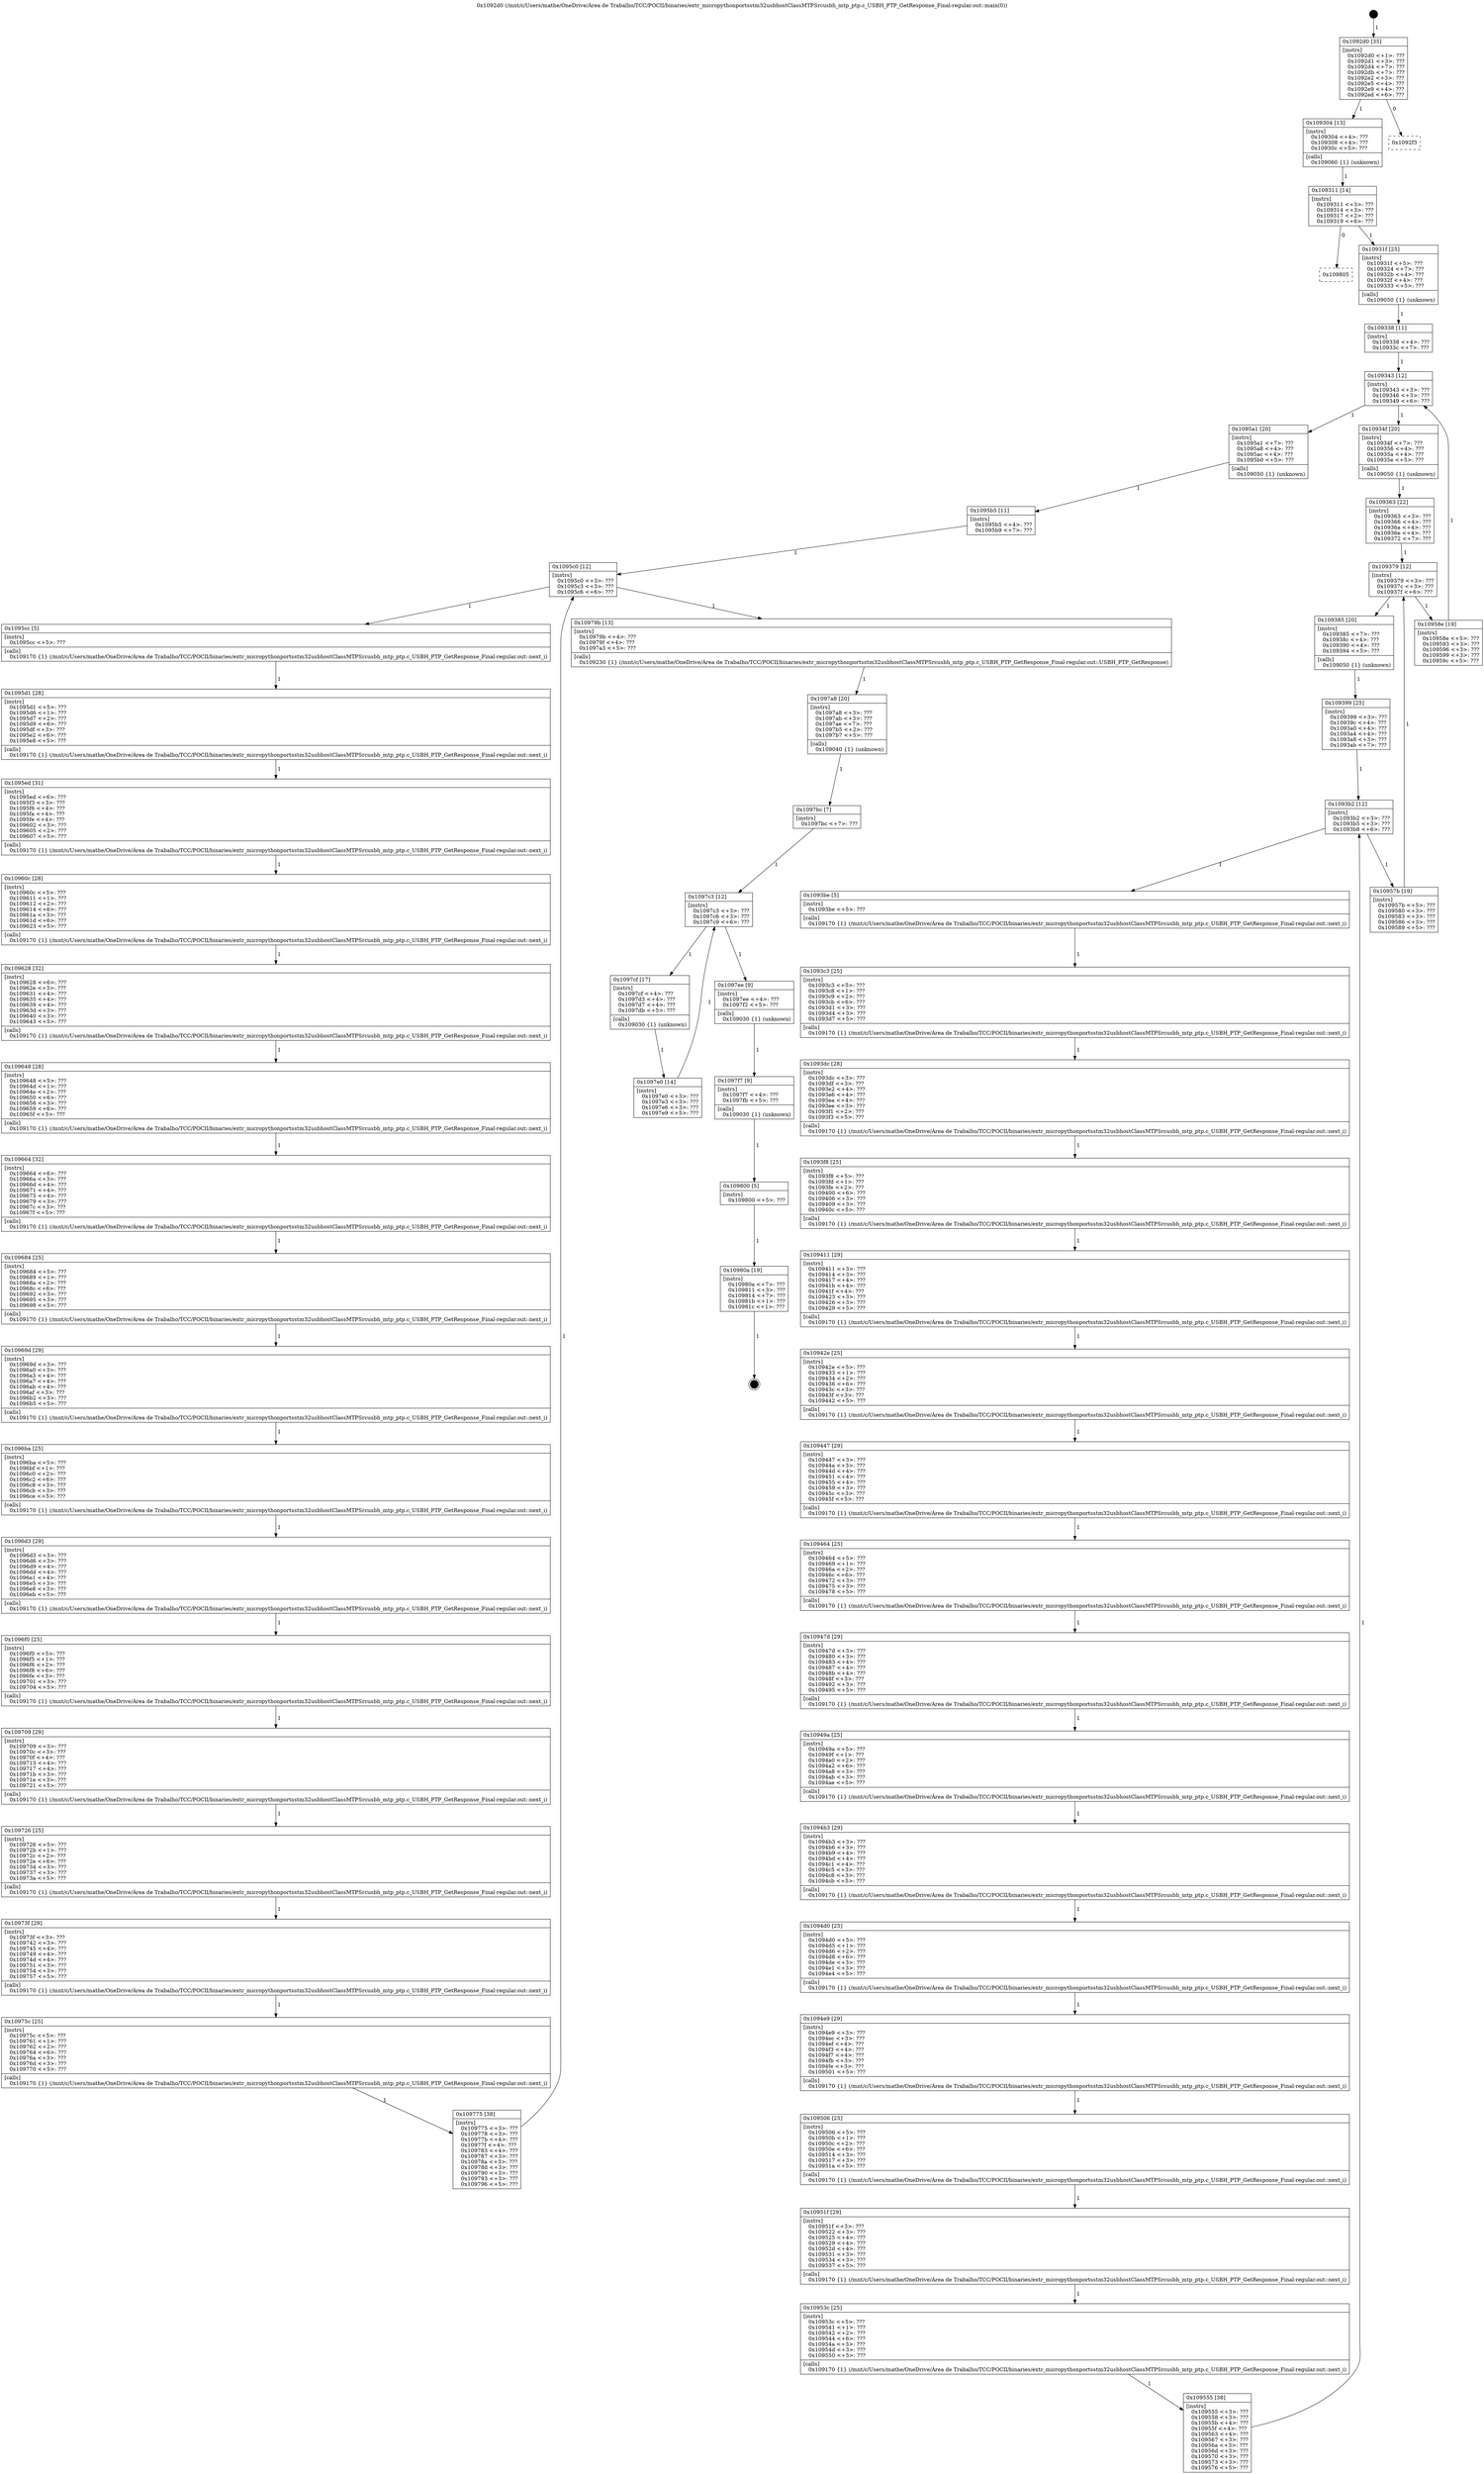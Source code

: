 digraph "0x1092d0" {
  label = "0x1092d0 (/mnt/c/Users/mathe/OneDrive/Área de Trabalho/TCC/POCII/binaries/extr_micropythonportsstm32usbhostClassMTPSrcusbh_mtp_ptp.c_USBH_PTP_GetResponse_Final-regular.out::main(0))"
  labelloc = "t"
  node[shape=record]

  Entry [label="",width=0.3,height=0.3,shape=circle,fillcolor=black,style=filled]
  "0x1092d0" [label="{
     0x1092d0 [35]\l
     | [instrs]\l
     &nbsp;&nbsp;0x1092d0 \<+1\>: ???\l
     &nbsp;&nbsp;0x1092d1 \<+3\>: ???\l
     &nbsp;&nbsp;0x1092d4 \<+7\>: ???\l
     &nbsp;&nbsp;0x1092db \<+7\>: ???\l
     &nbsp;&nbsp;0x1092e2 \<+3\>: ???\l
     &nbsp;&nbsp;0x1092e5 \<+4\>: ???\l
     &nbsp;&nbsp;0x1092e9 \<+4\>: ???\l
     &nbsp;&nbsp;0x1092ed \<+6\>: ???\l
  }"]
  "0x109304" [label="{
     0x109304 [13]\l
     | [instrs]\l
     &nbsp;&nbsp;0x109304 \<+4\>: ???\l
     &nbsp;&nbsp;0x109308 \<+4\>: ???\l
     &nbsp;&nbsp;0x10930c \<+5\>: ???\l
     | [calls]\l
     &nbsp;&nbsp;0x109060 \{1\} (unknown)\l
  }"]
  "0x1092f3" [label="{
     0x1092f3\l
  }", style=dashed]
  "0x109311" [label="{
     0x109311 [14]\l
     | [instrs]\l
     &nbsp;&nbsp;0x109311 \<+3\>: ???\l
     &nbsp;&nbsp;0x109314 \<+3\>: ???\l
     &nbsp;&nbsp;0x109317 \<+2\>: ???\l
     &nbsp;&nbsp;0x109319 \<+6\>: ???\l
  }"]
  "0x109805" [label="{
     0x109805\l
  }", style=dashed]
  "0x10931f" [label="{
     0x10931f [25]\l
     | [instrs]\l
     &nbsp;&nbsp;0x10931f \<+5\>: ???\l
     &nbsp;&nbsp;0x109324 \<+7\>: ???\l
     &nbsp;&nbsp;0x10932b \<+4\>: ???\l
     &nbsp;&nbsp;0x10932f \<+4\>: ???\l
     &nbsp;&nbsp;0x109333 \<+5\>: ???\l
     | [calls]\l
     &nbsp;&nbsp;0x109050 \{1\} (unknown)\l
  }"]
  Exit [label="",width=0.3,height=0.3,shape=circle,fillcolor=black,style=filled,peripheries=2]
  "0x109343" [label="{
     0x109343 [12]\l
     | [instrs]\l
     &nbsp;&nbsp;0x109343 \<+3\>: ???\l
     &nbsp;&nbsp;0x109346 \<+3\>: ???\l
     &nbsp;&nbsp;0x109349 \<+6\>: ???\l
  }"]
  "0x1095a1" [label="{
     0x1095a1 [20]\l
     | [instrs]\l
     &nbsp;&nbsp;0x1095a1 \<+7\>: ???\l
     &nbsp;&nbsp;0x1095a8 \<+4\>: ???\l
     &nbsp;&nbsp;0x1095ac \<+4\>: ???\l
     &nbsp;&nbsp;0x1095b0 \<+5\>: ???\l
     | [calls]\l
     &nbsp;&nbsp;0x109050 \{1\} (unknown)\l
  }"]
  "0x10934f" [label="{
     0x10934f [20]\l
     | [instrs]\l
     &nbsp;&nbsp;0x10934f \<+7\>: ???\l
     &nbsp;&nbsp;0x109356 \<+4\>: ???\l
     &nbsp;&nbsp;0x10935a \<+4\>: ???\l
     &nbsp;&nbsp;0x10935e \<+5\>: ???\l
     | [calls]\l
     &nbsp;&nbsp;0x109050 \{1\} (unknown)\l
  }"]
  "0x109379" [label="{
     0x109379 [12]\l
     | [instrs]\l
     &nbsp;&nbsp;0x109379 \<+3\>: ???\l
     &nbsp;&nbsp;0x10937c \<+3\>: ???\l
     &nbsp;&nbsp;0x10937f \<+6\>: ???\l
  }"]
  "0x10958e" [label="{
     0x10958e [19]\l
     | [instrs]\l
     &nbsp;&nbsp;0x10958e \<+5\>: ???\l
     &nbsp;&nbsp;0x109593 \<+3\>: ???\l
     &nbsp;&nbsp;0x109596 \<+3\>: ???\l
     &nbsp;&nbsp;0x109599 \<+3\>: ???\l
     &nbsp;&nbsp;0x10959c \<+5\>: ???\l
  }"]
  "0x109385" [label="{
     0x109385 [20]\l
     | [instrs]\l
     &nbsp;&nbsp;0x109385 \<+7\>: ???\l
     &nbsp;&nbsp;0x10938c \<+4\>: ???\l
     &nbsp;&nbsp;0x109390 \<+4\>: ???\l
     &nbsp;&nbsp;0x109394 \<+5\>: ???\l
     | [calls]\l
     &nbsp;&nbsp;0x109050 \{1\} (unknown)\l
  }"]
  "0x1093b2" [label="{
     0x1093b2 [12]\l
     | [instrs]\l
     &nbsp;&nbsp;0x1093b2 \<+3\>: ???\l
     &nbsp;&nbsp;0x1093b5 \<+3\>: ???\l
     &nbsp;&nbsp;0x1093b8 \<+6\>: ???\l
  }"]
  "0x10957b" [label="{
     0x10957b [19]\l
     | [instrs]\l
     &nbsp;&nbsp;0x10957b \<+5\>: ???\l
     &nbsp;&nbsp;0x109580 \<+3\>: ???\l
     &nbsp;&nbsp;0x109583 \<+3\>: ???\l
     &nbsp;&nbsp;0x109586 \<+3\>: ???\l
     &nbsp;&nbsp;0x109589 \<+5\>: ???\l
  }"]
  "0x1093be" [label="{
     0x1093be [5]\l
     | [instrs]\l
     &nbsp;&nbsp;0x1093be \<+5\>: ???\l
     | [calls]\l
     &nbsp;&nbsp;0x109170 \{1\} (/mnt/c/Users/mathe/OneDrive/Área de Trabalho/TCC/POCII/binaries/extr_micropythonportsstm32usbhostClassMTPSrcusbh_mtp_ptp.c_USBH_PTP_GetResponse_Final-regular.out::next_i)\l
  }"]
  "0x1093c3" [label="{
     0x1093c3 [25]\l
     | [instrs]\l
     &nbsp;&nbsp;0x1093c3 \<+5\>: ???\l
     &nbsp;&nbsp;0x1093c8 \<+1\>: ???\l
     &nbsp;&nbsp;0x1093c9 \<+2\>: ???\l
     &nbsp;&nbsp;0x1093cb \<+6\>: ???\l
     &nbsp;&nbsp;0x1093d1 \<+3\>: ???\l
     &nbsp;&nbsp;0x1093d4 \<+3\>: ???\l
     &nbsp;&nbsp;0x1093d7 \<+5\>: ???\l
     | [calls]\l
     &nbsp;&nbsp;0x109170 \{1\} (/mnt/c/Users/mathe/OneDrive/Área de Trabalho/TCC/POCII/binaries/extr_micropythonportsstm32usbhostClassMTPSrcusbh_mtp_ptp.c_USBH_PTP_GetResponse_Final-regular.out::next_i)\l
  }"]
  "0x1093dc" [label="{
     0x1093dc [28]\l
     | [instrs]\l
     &nbsp;&nbsp;0x1093dc \<+3\>: ???\l
     &nbsp;&nbsp;0x1093df \<+3\>: ???\l
     &nbsp;&nbsp;0x1093e2 \<+4\>: ???\l
     &nbsp;&nbsp;0x1093e6 \<+4\>: ???\l
     &nbsp;&nbsp;0x1093ea \<+4\>: ???\l
     &nbsp;&nbsp;0x1093ee \<+3\>: ???\l
     &nbsp;&nbsp;0x1093f1 \<+2\>: ???\l
     &nbsp;&nbsp;0x1093f3 \<+5\>: ???\l
     | [calls]\l
     &nbsp;&nbsp;0x109170 \{1\} (/mnt/c/Users/mathe/OneDrive/Área de Trabalho/TCC/POCII/binaries/extr_micropythonportsstm32usbhostClassMTPSrcusbh_mtp_ptp.c_USBH_PTP_GetResponse_Final-regular.out::next_i)\l
  }"]
  "0x1093f8" [label="{
     0x1093f8 [25]\l
     | [instrs]\l
     &nbsp;&nbsp;0x1093f8 \<+5\>: ???\l
     &nbsp;&nbsp;0x1093fd \<+1\>: ???\l
     &nbsp;&nbsp;0x1093fe \<+2\>: ???\l
     &nbsp;&nbsp;0x109400 \<+6\>: ???\l
     &nbsp;&nbsp;0x109406 \<+3\>: ???\l
     &nbsp;&nbsp;0x109409 \<+3\>: ???\l
     &nbsp;&nbsp;0x10940c \<+5\>: ???\l
     | [calls]\l
     &nbsp;&nbsp;0x109170 \{1\} (/mnt/c/Users/mathe/OneDrive/Área de Trabalho/TCC/POCII/binaries/extr_micropythonportsstm32usbhostClassMTPSrcusbh_mtp_ptp.c_USBH_PTP_GetResponse_Final-regular.out::next_i)\l
  }"]
  "0x109411" [label="{
     0x109411 [29]\l
     | [instrs]\l
     &nbsp;&nbsp;0x109411 \<+3\>: ???\l
     &nbsp;&nbsp;0x109414 \<+3\>: ???\l
     &nbsp;&nbsp;0x109417 \<+4\>: ???\l
     &nbsp;&nbsp;0x10941b \<+4\>: ???\l
     &nbsp;&nbsp;0x10941f \<+4\>: ???\l
     &nbsp;&nbsp;0x109423 \<+3\>: ???\l
     &nbsp;&nbsp;0x109426 \<+3\>: ???\l
     &nbsp;&nbsp;0x109429 \<+5\>: ???\l
     | [calls]\l
     &nbsp;&nbsp;0x109170 \{1\} (/mnt/c/Users/mathe/OneDrive/Área de Trabalho/TCC/POCII/binaries/extr_micropythonportsstm32usbhostClassMTPSrcusbh_mtp_ptp.c_USBH_PTP_GetResponse_Final-regular.out::next_i)\l
  }"]
  "0x10942e" [label="{
     0x10942e [25]\l
     | [instrs]\l
     &nbsp;&nbsp;0x10942e \<+5\>: ???\l
     &nbsp;&nbsp;0x109433 \<+1\>: ???\l
     &nbsp;&nbsp;0x109434 \<+2\>: ???\l
     &nbsp;&nbsp;0x109436 \<+6\>: ???\l
     &nbsp;&nbsp;0x10943c \<+3\>: ???\l
     &nbsp;&nbsp;0x10943f \<+3\>: ???\l
     &nbsp;&nbsp;0x109442 \<+5\>: ???\l
     | [calls]\l
     &nbsp;&nbsp;0x109170 \{1\} (/mnt/c/Users/mathe/OneDrive/Área de Trabalho/TCC/POCII/binaries/extr_micropythonportsstm32usbhostClassMTPSrcusbh_mtp_ptp.c_USBH_PTP_GetResponse_Final-regular.out::next_i)\l
  }"]
  "0x109447" [label="{
     0x109447 [29]\l
     | [instrs]\l
     &nbsp;&nbsp;0x109447 \<+3\>: ???\l
     &nbsp;&nbsp;0x10944a \<+3\>: ???\l
     &nbsp;&nbsp;0x10944d \<+4\>: ???\l
     &nbsp;&nbsp;0x109451 \<+4\>: ???\l
     &nbsp;&nbsp;0x109455 \<+4\>: ???\l
     &nbsp;&nbsp;0x109459 \<+3\>: ???\l
     &nbsp;&nbsp;0x10945c \<+3\>: ???\l
     &nbsp;&nbsp;0x10945f \<+5\>: ???\l
     | [calls]\l
     &nbsp;&nbsp;0x109170 \{1\} (/mnt/c/Users/mathe/OneDrive/Área de Trabalho/TCC/POCII/binaries/extr_micropythonportsstm32usbhostClassMTPSrcusbh_mtp_ptp.c_USBH_PTP_GetResponse_Final-regular.out::next_i)\l
  }"]
  "0x109464" [label="{
     0x109464 [25]\l
     | [instrs]\l
     &nbsp;&nbsp;0x109464 \<+5\>: ???\l
     &nbsp;&nbsp;0x109469 \<+1\>: ???\l
     &nbsp;&nbsp;0x10946a \<+2\>: ???\l
     &nbsp;&nbsp;0x10946c \<+6\>: ???\l
     &nbsp;&nbsp;0x109472 \<+3\>: ???\l
     &nbsp;&nbsp;0x109475 \<+3\>: ???\l
     &nbsp;&nbsp;0x109478 \<+5\>: ???\l
     | [calls]\l
     &nbsp;&nbsp;0x109170 \{1\} (/mnt/c/Users/mathe/OneDrive/Área de Trabalho/TCC/POCII/binaries/extr_micropythonportsstm32usbhostClassMTPSrcusbh_mtp_ptp.c_USBH_PTP_GetResponse_Final-regular.out::next_i)\l
  }"]
  "0x10947d" [label="{
     0x10947d [29]\l
     | [instrs]\l
     &nbsp;&nbsp;0x10947d \<+3\>: ???\l
     &nbsp;&nbsp;0x109480 \<+3\>: ???\l
     &nbsp;&nbsp;0x109483 \<+4\>: ???\l
     &nbsp;&nbsp;0x109487 \<+4\>: ???\l
     &nbsp;&nbsp;0x10948b \<+4\>: ???\l
     &nbsp;&nbsp;0x10948f \<+3\>: ???\l
     &nbsp;&nbsp;0x109492 \<+3\>: ???\l
     &nbsp;&nbsp;0x109495 \<+5\>: ???\l
     | [calls]\l
     &nbsp;&nbsp;0x109170 \{1\} (/mnt/c/Users/mathe/OneDrive/Área de Trabalho/TCC/POCII/binaries/extr_micropythonportsstm32usbhostClassMTPSrcusbh_mtp_ptp.c_USBH_PTP_GetResponse_Final-regular.out::next_i)\l
  }"]
  "0x10949a" [label="{
     0x10949a [25]\l
     | [instrs]\l
     &nbsp;&nbsp;0x10949a \<+5\>: ???\l
     &nbsp;&nbsp;0x10949f \<+1\>: ???\l
     &nbsp;&nbsp;0x1094a0 \<+2\>: ???\l
     &nbsp;&nbsp;0x1094a2 \<+6\>: ???\l
     &nbsp;&nbsp;0x1094a8 \<+3\>: ???\l
     &nbsp;&nbsp;0x1094ab \<+3\>: ???\l
     &nbsp;&nbsp;0x1094ae \<+5\>: ???\l
     | [calls]\l
     &nbsp;&nbsp;0x109170 \{1\} (/mnt/c/Users/mathe/OneDrive/Área de Trabalho/TCC/POCII/binaries/extr_micropythonportsstm32usbhostClassMTPSrcusbh_mtp_ptp.c_USBH_PTP_GetResponse_Final-regular.out::next_i)\l
  }"]
  "0x1094b3" [label="{
     0x1094b3 [29]\l
     | [instrs]\l
     &nbsp;&nbsp;0x1094b3 \<+3\>: ???\l
     &nbsp;&nbsp;0x1094b6 \<+3\>: ???\l
     &nbsp;&nbsp;0x1094b9 \<+4\>: ???\l
     &nbsp;&nbsp;0x1094bd \<+4\>: ???\l
     &nbsp;&nbsp;0x1094c1 \<+4\>: ???\l
     &nbsp;&nbsp;0x1094c5 \<+3\>: ???\l
     &nbsp;&nbsp;0x1094c8 \<+3\>: ???\l
     &nbsp;&nbsp;0x1094cb \<+5\>: ???\l
     | [calls]\l
     &nbsp;&nbsp;0x109170 \{1\} (/mnt/c/Users/mathe/OneDrive/Área de Trabalho/TCC/POCII/binaries/extr_micropythonportsstm32usbhostClassMTPSrcusbh_mtp_ptp.c_USBH_PTP_GetResponse_Final-regular.out::next_i)\l
  }"]
  "0x1094d0" [label="{
     0x1094d0 [25]\l
     | [instrs]\l
     &nbsp;&nbsp;0x1094d0 \<+5\>: ???\l
     &nbsp;&nbsp;0x1094d5 \<+1\>: ???\l
     &nbsp;&nbsp;0x1094d6 \<+2\>: ???\l
     &nbsp;&nbsp;0x1094d8 \<+6\>: ???\l
     &nbsp;&nbsp;0x1094de \<+3\>: ???\l
     &nbsp;&nbsp;0x1094e1 \<+3\>: ???\l
     &nbsp;&nbsp;0x1094e4 \<+5\>: ???\l
     | [calls]\l
     &nbsp;&nbsp;0x109170 \{1\} (/mnt/c/Users/mathe/OneDrive/Área de Trabalho/TCC/POCII/binaries/extr_micropythonportsstm32usbhostClassMTPSrcusbh_mtp_ptp.c_USBH_PTP_GetResponse_Final-regular.out::next_i)\l
  }"]
  "0x1094e9" [label="{
     0x1094e9 [29]\l
     | [instrs]\l
     &nbsp;&nbsp;0x1094e9 \<+3\>: ???\l
     &nbsp;&nbsp;0x1094ec \<+3\>: ???\l
     &nbsp;&nbsp;0x1094ef \<+4\>: ???\l
     &nbsp;&nbsp;0x1094f3 \<+4\>: ???\l
     &nbsp;&nbsp;0x1094f7 \<+4\>: ???\l
     &nbsp;&nbsp;0x1094fb \<+3\>: ???\l
     &nbsp;&nbsp;0x1094fe \<+3\>: ???\l
     &nbsp;&nbsp;0x109501 \<+5\>: ???\l
     | [calls]\l
     &nbsp;&nbsp;0x109170 \{1\} (/mnt/c/Users/mathe/OneDrive/Área de Trabalho/TCC/POCII/binaries/extr_micropythonportsstm32usbhostClassMTPSrcusbh_mtp_ptp.c_USBH_PTP_GetResponse_Final-regular.out::next_i)\l
  }"]
  "0x109506" [label="{
     0x109506 [25]\l
     | [instrs]\l
     &nbsp;&nbsp;0x109506 \<+5\>: ???\l
     &nbsp;&nbsp;0x10950b \<+1\>: ???\l
     &nbsp;&nbsp;0x10950c \<+2\>: ???\l
     &nbsp;&nbsp;0x10950e \<+6\>: ???\l
     &nbsp;&nbsp;0x109514 \<+3\>: ???\l
     &nbsp;&nbsp;0x109517 \<+3\>: ???\l
     &nbsp;&nbsp;0x10951a \<+5\>: ???\l
     | [calls]\l
     &nbsp;&nbsp;0x109170 \{1\} (/mnt/c/Users/mathe/OneDrive/Área de Trabalho/TCC/POCII/binaries/extr_micropythonportsstm32usbhostClassMTPSrcusbh_mtp_ptp.c_USBH_PTP_GetResponse_Final-regular.out::next_i)\l
  }"]
  "0x10951f" [label="{
     0x10951f [29]\l
     | [instrs]\l
     &nbsp;&nbsp;0x10951f \<+3\>: ???\l
     &nbsp;&nbsp;0x109522 \<+3\>: ???\l
     &nbsp;&nbsp;0x109525 \<+4\>: ???\l
     &nbsp;&nbsp;0x109529 \<+4\>: ???\l
     &nbsp;&nbsp;0x10952d \<+4\>: ???\l
     &nbsp;&nbsp;0x109531 \<+3\>: ???\l
     &nbsp;&nbsp;0x109534 \<+3\>: ???\l
     &nbsp;&nbsp;0x109537 \<+5\>: ???\l
     | [calls]\l
     &nbsp;&nbsp;0x109170 \{1\} (/mnt/c/Users/mathe/OneDrive/Área de Trabalho/TCC/POCII/binaries/extr_micropythonportsstm32usbhostClassMTPSrcusbh_mtp_ptp.c_USBH_PTP_GetResponse_Final-regular.out::next_i)\l
  }"]
  "0x10953c" [label="{
     0x10953c [25]\l
     | [instrs]\l
     &nbsp;&nbsp;0x10953c \<+5\>: ???\l
     &nbsp;&nbsp;0x109541 \<+1\>: ???\l
     &nbsp;&nbsp;0x109542 \<+2\>: ???\l
     &nbsp;&nbsp;0x109544 \<+6\>: ???\l
     &nbsp;&nbsp;0x10954a \<+3\>: ???\l
     &nbsp;&nbsp;0x10954d \<+3\>: ???\l
     &nbsp;&nbsp;0x109550 \<+5\>: ???\l
     | [calls]\l
     &nbsp;&nbsp;0x109170 \{1\} (/mnt/c/Users/mathe/OneDrive/Área de Trabalho/TCC/POCII/binaries/extr_micropythonportsstm32usbhostClassMTPSrcusbh_mtp_ptp.c_USBH_PTP_GetResponse_Final-regular.out::next_i)\l
  }"]
  "0x109555" [label="{
     0x109555 [38]\l
     | [instrs]\l
     &nbsp;&nbsp;0x109555 \<+3\>: ???\l
     &nbsp;&nbsp;0x109558 \<+3\>: ???\l
     &nbsp;&nbsp;0x10955b \<+4\>: ???\l
     &nbsp;&nbsp;0x10955f \<+4\>: ???\l
     &nbsp;&nbsp;0x109563 \<+4\>: ???\l
     &nbsp;&nbsp;0x109567 \<+3\>: ???\l
     &nbsp;&nbsp;0x10956a \<+3\>: ???\l
     &nbsp;&nbsp;0x10956d \<+3\>: ???\l
     &nbsp;&nbsp;0x109570 \<+3\>: ???\l
     &nbsp;&nbsp;0x109573 \<+3\>: ???\l
     &nbsp;&nbsp;0x109576 \<+5\>: ???\l
  }"]
  "0x109399" [label="{
     0x109399 [25]\l
     | [instrs]\l
     &nbsp;&nbsp;0x109399 \<+3\>: ???\l
     &nbsp;&nbsp;0x10939c \<+4\>: ???\l
     &nbsp;&nbsp;0x1093a0 \<+4\>: ???\l
     &nbsp;&nbsp;0x1093a4 \<+4\>: ???\l
     &nbsp;&nbsp;0x1093a8 \<+3\>: ???\l
     &nbsp;&nbsp;0x1093ab \<+7\>: ???\l
  }"]
  "0x10980a" [label="{
     0x10980a [19]\l
     | [instrs]\l
     &nbsp;&nbsp;0x10980a \<+7\>: ???\l
     &nbsp;&nbsp;0x109811 \<+3\>: ???\l
     &nbsp;&nbsp;0x109814 \<+7\>: ???\l
     &nbsp;&nbsp;0x10981b \<+1\>: ???\l
     &nbsp;&nbsp;0x10981c \<+1\>: ???\l
  }"]
  "0x109363" [label="{
     0x109363 [22]\l
     | [instrs]\l
     &nbsp;&nbsp;0x109363 \<+3\>: ???\l
     &nbsp;&nbsp;0x109366 \<+4\>: ???\l
     &nbsp;&nbsp;0x10936a \<+4\>: ???\l
     &nbsp;&nbsp;0x10936e \<+4\>: ???\l
     &nbsp;&nbsp;0x109372 \<+7\>: ???\l
  }"]
  "0x109800" [label="{
     0x109800 [5]\l
     | [instrs]\l
     &nbsp;&nbsp;0x109800 \<+5\>: ???\l
  }"]
  "0x109338" [label="{
     0x109338 [11]\l
     | [instrs]\l
     &nbsp;&nbsp;0x109338 \<+4\>: ???\l
     &nbsp;&nbsp;0x10933c \<+7\>: ???\l
  }"]
  "0x1095c0" [label="{
     0x1095c0 [12]\l
     | [instrs]\l
     &nbsp;&nbsp;0x1095c0 \<+3\>: ???\l
     &nbsp;&nbsp;0x1095c3 \<+3\>: ???\l
     &nbsp;&nbsp;0x1095c6 \<+6\>: ???\l
  }"]
  "0x10979b" [label="{
     0x10979b [13]\l
     | [instrs]\l
     &nbsp;&nbsp;0x10979b \<+4\>: ???\l
     &nbsp;&nbsp;0x10979f \<+4\>: ???\l
     &nbsp;&nbsp;0x1097a3 \<+5\>: ???\l
     | [calls]\l
     &nbsp;&nbsp;0x109230 \{1\} (/mnt/c/Users/mathe/OneDrive/Área de Trabalho/TCC/POCII/binaries/extr_micropythonportsstm32usbhostClassMTPSrcusbh_mtp_ptp.c_USBH_PTP_GetResponse_Final-regular.out::USBH_PTP_GetResponse)\l
  }"]
  "0x1095cc" [label="{
     0x1095cc [5]\l
     | [instrs]\l
     &nbsp;&nbsp;0x1095cc \<+5\>: ???\l
     | [calls]\l
     &nbsp;&nbsp;0x109170 \{1\} (/mnt/c/Users/mathe/OneDrive/Área de Trabalho/TCC/POCII/binaries/extr_micropythonportsstm32usbhostClassMTPSrcusbh_mtp_ptp.c_USBH_PTP_GetResponse_Final-regular.out::next_i)\l
  }"]
  "0x1095d1" [label="{
     0x1095d1 [28]\l
     | [instrs]\l
     &nbsp;&nbsp;0x1095d1 \<+5\>: ???\l
     &nbsp;&nbsp;0x1095d6 \<+1\>: ???\l
     &nbsp;&nbsp;0x1095d7 \<+2\>: ???\l
     &nbsp;&nbsp;0x1095d9 \<+6\>: ???\l
     &nbsp;&nbsp;0x1095df \<+3\>: ???\l
     &nbsp;&nbsp;0x1095e2 \<+6\>: ???\l
     &nbsp;&nbsp;0x1095e8 \<+5\>: ???\l
     | [calls]\l
     &nbsp;&nbsp;0x109170 \{1\} (/mnt/c/Users/mathe/OneDrive/Área de Trabalho/TCC/POCII/binaries/extr_micropythonportsstm32usbhostClassMTPSrcusbh_mtp_ptp.c_USBH_PTP_GetResponse_Final-regular.out::next_i)\l
  }"]
  "0x1095ed" [label="{
     0x1095ed [31]\l
     | [instrs]\l
     &nbsp;&nbsp;0x1095ed \<+6\>: ???\l
     &nbsp;&nbsp;0x1095f3 \<+3\>: ???\l
     &nbsp;&nbsp;0x1095f6 \<+4\>: ???\l
     &nbsp;&nbsp;0x1095fa \<+4\>: ???\l
     &nbsp;&nbsp;0x1095fe \<+4\>: ???\l
     &nbsp;&nbsp;0x109602 \<+3\>: ???\l
     &nbsp;&nbsp;0x109605 \<+2\>: ???\l
     &nbsp;&nbsp;0x109607 \<+5\>: ???\l
     | [calls]\l
     &nbsp;&nbsp;0x109170 \{1\} (/mnt/c/Users/mathe/OneDrive/Área de Trabalho/TCC/POCII/binaries/extr_micropythonportsstm32usbhostClassMTPSrcusbh_mtp_ptp.c_USBH_PTP_GetResponse_Final-regular.out::next_i)\l
  }"]
  "0x10960c" [label="{
     0x10960c [28]\l
     | [instrs]\l
     &nbsp;&nbsp;0x10960c \<+5\>: ???\l
     &nbsp;&nbsp;0x109611 \<+1\>: ???\l
     &nbsp;&nbsp;0x109612 \<+2\>: ???\l
     &nbsp;&nbsp;0x109614 \<+6\>: ???\l
     &nbsp;&nbsp;0x10961a \<+3\>: ???\l
     &nbsp;&nbsp;0x10961d \<+6\>: ???\l
     &nbsp;&nbsp;0x109623 \<+5\>: ???\l
     | [calls]\l
     &nbsp;&nbsp;0x109170 \{1\} (/mnt/c/Users/mathe/OneDrive/Área de Trabalho/TCC/POCII/binaries/extr_micropythonportsstm32usbhostClassMTPSrcusbh_mtp_ptp.c_USBH_PTP_GetResponse_Final-regular.out::next_i)\l
  }"]
  "0x109628" [label="{
     0x109628 [32]\l
     | [instrs]\l
     &nbsp;&nbsp;0x109628 \<+6\>: ???\l
     &nbsp;&nbsp;0x10962e \<+3\>: ???\l
     &nbsp;&nbsp;0x109631 \<+4\>: ???\l
     &nbsp;&nbsp;0x109635 \<+4\>: ???\l
     &nbsp;&nbsp;0x109639 \<+4\>: ???\l
     &nbsp;&nbsp;0x10963d \<+3\>: ???\l
     &nbsp;&nbsp;0x109640 \<+3\>: ???\l
     &nbsp;&nbsp;0x109643 \<+5\>: ???\l
     | [calls]\l
     &nbsp;&nbsp;0x109170 \{1\} (/mnt/c/Users/mathe/OneDrive/Área de Trabalho/TCC/POCII/binaries/extr_micropythonportsstm32usbhostClassMTPSrcusbh_mtp_ptp.c_USBH_PTP_GetResponse_Final-regular.out::next_i)\l
  }"]
  "0x109648" [label="{
     0x109648 [28]\l
     | [instrs]\l
     &nbsp;&nbsp;0x109648 \<+5\>: ???\l
     &nbsp;&nbsp;0x10964d \<+1\>: ???\l
     &nbsp;&nbsp;0x10964e \<+2\>: ???\l
     &nbsp;&nbsp;0x109650 \<+6\>: ???\l
     &nbsp;&nbsp;0x109656 \<+3\>: ???\l
     &nbsp;&nbsp;0x109659 \<+6\>: ???\l
     &nbsp;&nbsp;0x10965f \<+5\>: ???\l
     | [calls]\l
     &nbsp;&nbsp;0x109170 \{1\} (/mnt/c/Users/mathe/OneDrive/Área de Trabalho/TCC/POCII/binaries/extr_micropythonportsstm32usbhostClassMTPSrcusbh_mtp_ptp.c_USBH_PTP_GetResponse_Final-regular.out::next_i)\l
  }"]
  "0x109664" [label="{
     0x109664 [32]\l
     | [instrs]\l
     &nbsp;&nbsp;0x109664 \<+6\>: ???\l
     &nbsp;&nbsp;0x10966a \<+3\>: ???\l
     &nbsp;&nbsp;0x10966d \<+4\>: ???\l
     &nbsp;&nbsp;0x109671 \<+4\>: ???\l
     &nbsp;&nbsp;0x109675 \<+4\>: ???\l
     &nbsp;&nbsp;0x109679 \<+3\>: ???\l
     &nbsp;&nbsp;0x10967c \<+3\>: ???\l
     &nbsp;&nbsp;0x10967f \<+5\>: ???\l
     | [calls]\l
     &nbsp;&nbsp;0x109170 \{1\} (/mnt/c/Users/mathe/OneDrive/Área de Trabalho/TCC/POCII/binaries/extr_micropythonportsstm32usbhostClassMTPSrcusbh_mtp_ptp.c_USBH_PTP_GetResponse_Final-regular.out::next_i)\l
  }"]
  "0x109684" [label="{
     0x109684 [25]\l
     | [instrs]\l
     &nbsp;&nbsp;0x109684 \<+5\>: ???\l
     &nbsp;&nbsp;0x109689 \<+1\>: ???\l
     &nbsp;&nbsp;0x10968a \<+2\>: ???\l
     &nbsp;&nbsp;0x10968c \<+6\>: ???\l
     &nbsp;&nbsp;0x109692 \<+3\>: ???\l
     &nbsp;&nbsp;0x109695 \<+3\>: ???\l
     &nbsp;&nbsp;0x109698 \<+5\>: ???\l
     | [calls]\l
     &nbsp;&nbsp;0x109170 \{1\} (/mnt/c/Users/mathe/OneDrive/Área de Trabalho/TCC/POCII/binaries/extr_micropythonportsstm32usbhostClassMTPSrcusbh_mtp_ptp.c_USBH_PTP_GetResponse_Final-regular.out::next_i)\l
  }"]
  "0x10969d" [label="{
     0x10969d [29]\l
     | [instrs]\l
     &nbsp;&nbsp;0x10969d \<+3\>: ???\l
     &nbsp;&nbsp;0x1096a0 \<+3\>: ???\l
     &nbsp;&nbsp;0x1096a3 \<+4\>: ???\l
     &nbsp;&nbsp;0x1096a7 \<+4\>: ???\l
     &nbsp;&nbsp;0x1096ab \<+4\>: ???\l
     &nbsp;&nbsp;0x1096af \<+3\>: ???\l
     &nbsp;&nbsp;0x1096b2 \<+3\>: ???\l
     &nbsp;&nbsp;0x1096b5 \<+5\>: ???\l
     | [calls]\l
     &nbsp;&nbsp;0x109170 \{1\} (/mnt/c/Users/mathe/OneDrive/Área de Trabalho/TCC/POCII/binaries/extr_micropythonportsstm32usbhostClassMTPSrcusbh_mtp_ptp.c_USBH_PTP_GetResponse_Final-regular.out::next_i)\l
  }"]
  "0x1096ba" [label="{
     0x1096ba [25]\l
     | [instrs]\l
     &nbsp;&nbsp;0x1096ba \<+5\>: ???\l
     &nbsp;&nbsp;0x1096bf \<+1\>: ???\l
     &nbsp;&nbsp;0x1096c0 \<+2\>: ???\l
     &nbsp;&nbsp;0x1096c2 \<+6\>: ???\l
     &nbsp;&nbsp;0x1096c8 \<+3\>: ???\l
     &nbsp;&nbsp;0x1096cb \<+3\>: ???\l
     &nbsp;&nbsp;0x1096ce \<+5\>: ???\l
     | [calls]\l
     &nbsp;&nbsp;0x109170 \{1\} (/mnt/c/Users/mathe/OneDrive/Área de Trabalho/TCC/POCII/binaries/extr_micropythonportsstm32usbhostClassMTPSrcusbh_mtp_ptp.c_USBH_PTP_GetResponse_Final-regular.out::next_i)\l
  }"]
  "0x1096d3" [label="{
     0x1096d3 [29]\l
     | [instrs]\l
     &nbsp;&nbsp;0x1096d3 \<+3\>: ???\l
     &nbsp;&nbsp;0x1096d6 \<+3\>: ???\l
     &nbsp;&nbsp;0x1096d9 \<+4\>: ???\l
     &nbsp;&nbsp;0x1096dd \<+4\>: ???\l
     &nbsp;&nbsp;0x1096e1 \<+4\>: ???\l
     &nbsp;&nbsp;0x1096e5 \<+3\>: ???\l
     &nbsp;&nbsp;0x1096e8 \<+3\>: ???\l
     &nbsp;&nbsp;0x1096eb \<+5\>: ???\l
     | [calls]\l
     &nbsp;&nbsp;0x109170 \{1\} (/mnt/c/Users/mathe/OneDrive/Área de Trabalho/TCC/POCII/binaries/extr_micropythonportsstm32usbhostClassMTPSrcusbh_mtp_ptp.c_USBH_PTP_GetResponse_Final-regular.out::next_i)\l
  }"]
  "0x1096f0" [label="{
     0x1096f0 [25]\l
     | [instrs]\l
     &nbsp;&nbsp;0x1096f0 \<+5\>: ???\l
     &nbsp;&nbsp;0x1096f5 \<+1\>: ???\l
     &nbsp;&nbsp;0x1096f6 \<+2\>: ???\l
     &nbsp;&nbsp;0x1096f8 \<+6\>: ???\l
     &nbsp;&nbsp;0x1096fe \<+3\>: ???\l
     &nbsp;&nbsp;0x109701 \<+3\>: ???\l
     &nbsp;&nbsp;0x109704 \<+5\>: ???\l
     | [calls]\l
     &nbsp;&nbsp;0x109170 \{1\} (/mnt/c/Users/mathe/OneDrive/Área de Trabalho/TCC/POCII/binaries/extr_micropythonportsstm32usbhostClassMTPSrcusbh_mtp_ptp.c_USBH_PTP_GetResponse_Final-regular.out::next_i)\l
  }"]
  "0x109709" [label="{
     0x109709 [29]\l
     | [instrs]\l
     &nbsp;&nbsp;0x109709 \<+3\>: ???\l
     &nbsp;&nbsp;0x10970c \<+3\>: ???\l
     &nbsp;&nbsp;0x10970f \<+4\>: ???\l
     &nbsp;&nbsp;0x109713 \<+4\>: ???\l
     &nbsp;&nbsp;0x109717 \<+4\>: ???\l
     &nbsp;&nbsp;0x10971b \<+3\>: ???\l
     &nbsp;&nbsp;0x10971e \<+3\>: ???\l
     &nbsp;&nbsp;0x109721 \<+5\>: ???\l
     | [calls]\l
     &nbsp;&nbsp;0x109170 \{1\} (/mnt/c/Users/mathe/OneDrive/Área de Trabalho/TCC/POCII/binaries/extr_micropythonportsstm32usbhostClassMTPSrcusbh_mtp_ptp.c_USBH_PTP_GetResponse_Final-regular.out::next_i)\l
  }"]
  "0x109726" [label="{
     0x109726 [25]\l
     | [instrs]\l
     &nbsp;&nbsp;0x109726 \<+5\>: ???\l
     &nbsp;&nbsp;0x10972b \<+1\>: ???\l
     &nbsp;&nbsp;0x10972c \<+2\>: ???\l
     &nbsp;&nbsp;0x10972e \<+6\>: ???\l
     &nbsp;&nbsp;0x109734 \<+3\>: ???\l
     &nbsp;&nbsp;0x109737 \<+3\>: ???\l
     &nbsp;&nbsp;0x10973a \<+5\>: ???\l
     | [calls]\l
     &nbsp;&nbsp;0x109170 \{1\} (/mnt/c/Users/mathe/OneDrive/Área de Trabalho/TCC/POCII/binaries/extr_micropythonportsstm32usbhostClassMTPSrcusbh_mtp_ptp.c_USBH_PTP_GetResponse_Final-regular.out::next_i)\l
  }"]
  "0x10973f" [label="{
     0x10973f [29]\l
     | [instrs]\l
     &nbsp;&nbsp;0x10973f \<+3\>: ???\l
     &nbsp;&nbsp;0x109742 \<+3\>: ???\l
     &nbsp;&nbsp;0x109745 \<+4\>: ???\l
     &nbsp;&nbsp;0x109749 \<+4\>: ???\l
     &nbsp;&nbsp;0x10974d \<+4\>: ???\l
     &nbsp;&nbsp;0x109751 \<+3\>: ???\l
     &nbsp;&nbsp;0x109754 \<+3\>: ???\l
     &nbsp;&nbsp;0x109757 \<+5\>: ???\l
     | [calls]\l
     &nbsp;&nbsp;0x109170 \{1\} (/mnt/c/Users/mathe/OneDrive/Área de Trabalho/TCC/POCII/binaries/extr_micropythonportsstm32usbhostClassMTPSrcusbh_mtp_ptp.c_USBH_PTP_GetResponse_Final-regular.out::next_i)\l
  }"]
  "0x10975c" [label="{
     0x10975c [25]\l
     | [instrs]\l
     &nbsp;&nbsp;0x10975c \<+5\>: ???\l
     &nbsp;&nbsp;0x109761 \<+1\>: ???\l
     &nbsp;&nbsp;0x109762 \<+2\>: ???\l
     &nbsp;&nbsp;0x109764 \<+6\>: ???\l
     &nbsp;&nbsp;0x10976a \<+3\>: ???\l
     &nbsp;&nbsp;0x10976d \<+3\>: ???\l
     &nbsp;&nbsp;0x109770 \<+5\>: ???\l
     | [calls]\l
     &nbsp;&nbsp;0x109170 \{1\} (/mnt/c/Users/mathe/OneDrive/Área de Trabalho/TCC/POCII/binaries/extr_micropythonportsstm32usbhostClassMTPSrcusbh_mtp_ptp.c_USBH_PTP_GetResponse_Final-regular.out::next_i)\l
  }"]
  "0x109775" [label="{
     0x109775 [38]\l
     | [instrs]\l
     &nbsp;&nbsp;0x109775 \<+3\>: ???\l
     &nbsp;&nbsp;0x109778 \<+3\>: ???\l
     &nbsp;&nbsp;0x10977b \<+4\>: ???\l
     &nbsp;&nbsp;0x10977f \<+4\>: ???\l
     &nbsp;&nbsp;0x109783 \<+4\>: ???\l
     &nbsp;&nbsp;0x109787 \<+3\>: ???\l
     &nbsp;&nbsp;0x10978a \<+3\>: ???\l
     &nbsp;&nbsp;0x10978d \<+3\>: ???\l
     &nbsp;&nbsp;0x109790 \<+3\>: ???\l
     &nbsp;&nbsp;0x109793 \<+3\>: ???\l
     &nbsp;&nbsp;0x109796 \<+5\>: ???\l
  }"]
  "0x1095b5" [label="{
     0x1095b5 [11]\l
     | [instrs]\l
     &nbsp;&nbsp;0x1095b5 \<+4\>: ???\l
     &nbsp;&nbsp;0x1095b9 \<+7\>: ???\l
  }"]
  "0x1097a8" [label="{
     0x1097a8 [20]\l
     | [instrs]\l
     &nbsp;&nbsp;0x1097a8 \<+3\>: ???\l
     &nbsp;&nbsp;0x1097ab \<+3\>: ???\l
     &nbsp;&nbsp;0x1097ae \<+7\>: ???\l
     &nbsp;&nbsp;0x1097b5 \<+2\>: ???\l
     &nbsp;&nbsp;0x1097b7 \<+5\>: ???\l
     | [calls]\l
     &nbsp;&nbsp;0x109040 \{1\} (unknown)\l
  }"]
  "0x1097c3" [label="{
     0x1097c3 [12]\l
     | [instrs]\l
     &nbsp;&nbsp;0x1097c3 \<+3\>: ???\l
     &nbsp;&nbsp;0x1097c6 \<+3\>: ???\l
     &nbsp;&nbsp;0x1097c9 \<+6\>: ???\l
  }"]
  "0x1097ee" [label="{
     0x1097ee [9]\l
     | [instrs]\l
     &nbsp;&nbsp;0x1097ee \<+4\>: ???\l
     &nbsp;&nbsp;0x1097f2 \<+5\>: ???\l
     | [calls]\l
     &nbsp;&nbsp;0x109030 \{1\} (unknown)\l
  }"]
  "0x1097cf" [label="{
     0x1097cf [17]\l
     | [instrs]\l
     &nbsp;&nbsp;0x1097cf \<+4\>: ???\l
     &nbsp;&nbsp;0x1097d3 \<+4\>: ???\l
     &nbsp;&nbsp;0x1097d7 \<+4\>: ???\l
     &nbsp;&nbsp;0x1097db \<+5\>: ???\l
     | [calls]\l
     &nbsp;&nbsp;0x109030 \{1\} (unknown)\l
  }"]
  "0x1097e0" [label="{
     0x1097e0 [14]\l
     | [instrs]\l
     &nbsp;&nbsp;0x1097e0 \<+3\>: ???\l
     &nbsp;&nbsp;0x1097e3 \<+3\>: ???\l
     &nbsp;&nbsp;0x1097e6 \<+3\>: ???\l
     &nbsp;&nbsp;0x1097e9 \<+5\>: ???\l
  }"]
  "0x1097bc" [label="{
     0x1097bc [7]\l
     | [instrs]\l
     &nbsp;&nbsp;0x1097bc \<+7\>: ???\l
  }"]
  "0x1097f7" [label="{
     0x1097f7 [9]\l
     | [instrs]\l
     &nbsp;&nbsp;0x1097f7 \<+4\>: ???\l
     &nbsp;&nbsp;0x1097fb \<+5\>: ???\l
     | [calls]\l
     &nbsp;&nbsp;0x109030 \{1\} (unknown)\l
  }"]
  Entry -> "0x1092d0" [label=" 1"]
  "0x1092d0" -> "0x109304" [label=" 1"]
  "0x1092d0" -> "0x1092f3" [label=" 0"]
  "0x109304" -> "0x109311" [label=" 1"]
  "0x109311" -> "0x109805" [label=" 0"]
  "0x109311" -> "0x10931f" [label=" 1"]
  "0x10980a" -> Exit [label=" 1"]
  "0x10931f" -> "0x109338" [label=" 1"]
  "0x109343" -> "0x1095a1" [label=" 1"]
  "0x109343" -> "0x10934f" [label=" 1"]
  "0x10934f" -> "0x109363" [label=" 1"]
  "0x109379" -> "0x10958e" [label=" 1"]
  "0x109379" -> "0x109385" [label=" 1"]
  "0x109385" -> "0x109399" [label=" 1"]
  "0x1093b2" -> "0x10957b" [label=" 1"]
  "0x1093b2" -> "0x1093be" [label=" 1"]
  "0x1093be" -> "0x1093c3" [label=" 1"]
  "0x1093c3" -> "0x1093dc" [label=" 1"]
  "0x1093dc" -> "0x1093f8" [label=" 1"]
  "0x1093f8" -> "0x109411" [label=" 1"]
  "0x109411" -> "0x10942e" [label=" 1"]
  "0x10942e" -> "0x109447" [label=" 1"]
  "0x109447" -> "0x109464" [label=" 1"]
  "0x109464" -> "0x10947d" [label=" 1"]
  "0x10947d" -> "0x10949a" [label=" 1"]
  "0x10949a" -> "0x1094b3" [label=" 1"]
  "0x1094b3" -> "0x1094d0" [label=" 1"]
  "0x1094d0" -> "0x1094e9" [label=" 1"]
  "0x1094e9" -> "0x109506" [label=" 1"]
  "0x109506" -> "0x10951f" [label=" 1"]
  "0x10951f" -> "0x10953c" [label=" 1"]
  "0x10953c" -> "0x109555" [label=" 1"]
  "0x109399" -> "0x1093b2" [label=" 1"]
  "0x109555" -> "0x1093b2" [label=" 1"]
  "0x109800" -> "0x10980a" [label=" 1"]
  "0x109363" -> "0x109379" [label=" 1"]
  "0x10957b" -> "0x109379" [label=" 1"]
  "0x1097f7" -> "0x109800" [label=" 1"]
  "0x109338" -> "0x109343" [label=" 1"]
  "0x10958e" -> "0x109343" [label=" 1"]
  "0x1095a1" -> "0x1095b5" [label=" 1"]
  "0x1095c0" -> "0x10979b" [label=" 1"]
  "0x1095c0" -> "0x1095cc" [label=" 1"]
  "0x1095cc" -> "0x1095d1" [label=" 1"]
  "0x1095d1" -> "0x1095ed" [label=" 1"]
  "0x1095ed" -> "0x10960c" [label=" 1"]
  "0x10960c" -> "0x109628" [label=" 1"]
  "0x109628" -> "0x109648" [label=" 1"]
  "0x109648" -> "0x109664" [label=" 1"]
  "0x109664" -> "0x109684" [label=" 1"]
  "0x109684" -> "0x10969d" [label=" 1"]
  "0x10969d" -> "0x1096ba" [label=" 1"]
  "0x1096ba" -> "0x1096d3" [label=" 1"]
  "0x1096d3" -> "0x1096f0" [label=" 1"]
  "0x1096f0" -> "0x109709" [label=" 1"]
  "0x109709" -> "0x109726" [label=" 1"]
  "0x109726" -> "0x10973f" [label=" 1"]
  "0x10973f" -> "0x10975c" [label=" 1"]
  "0x10975c" -> "0x109775" [label=" 1"]
  "0x1095b5" -> "0x1095c0" [label=" 1"]
  "0x109775" -> "0x1095c0" [label=" 1"]
  "0x10979b" -> "0x1097a8" [label=" 1"]
  "0x1097a8" -> "0x1097bc" [label=" 1"]
  "0x1097c3" -> "0x1097ee" [label=" 1"]
  "0x1097c3" -> "0x1097cf" [label=" 1"]
  "0x1097cf" -> "0x1097e0" [label=" 1"]
  "0x1097bc" -> "0x1097c3" [label=" 1"]
  "0x1097e0" -> "0x1097c3" [label=" 1"]
  "0x1097ee" -> "0x1097f7" [label=" 1"]
}
